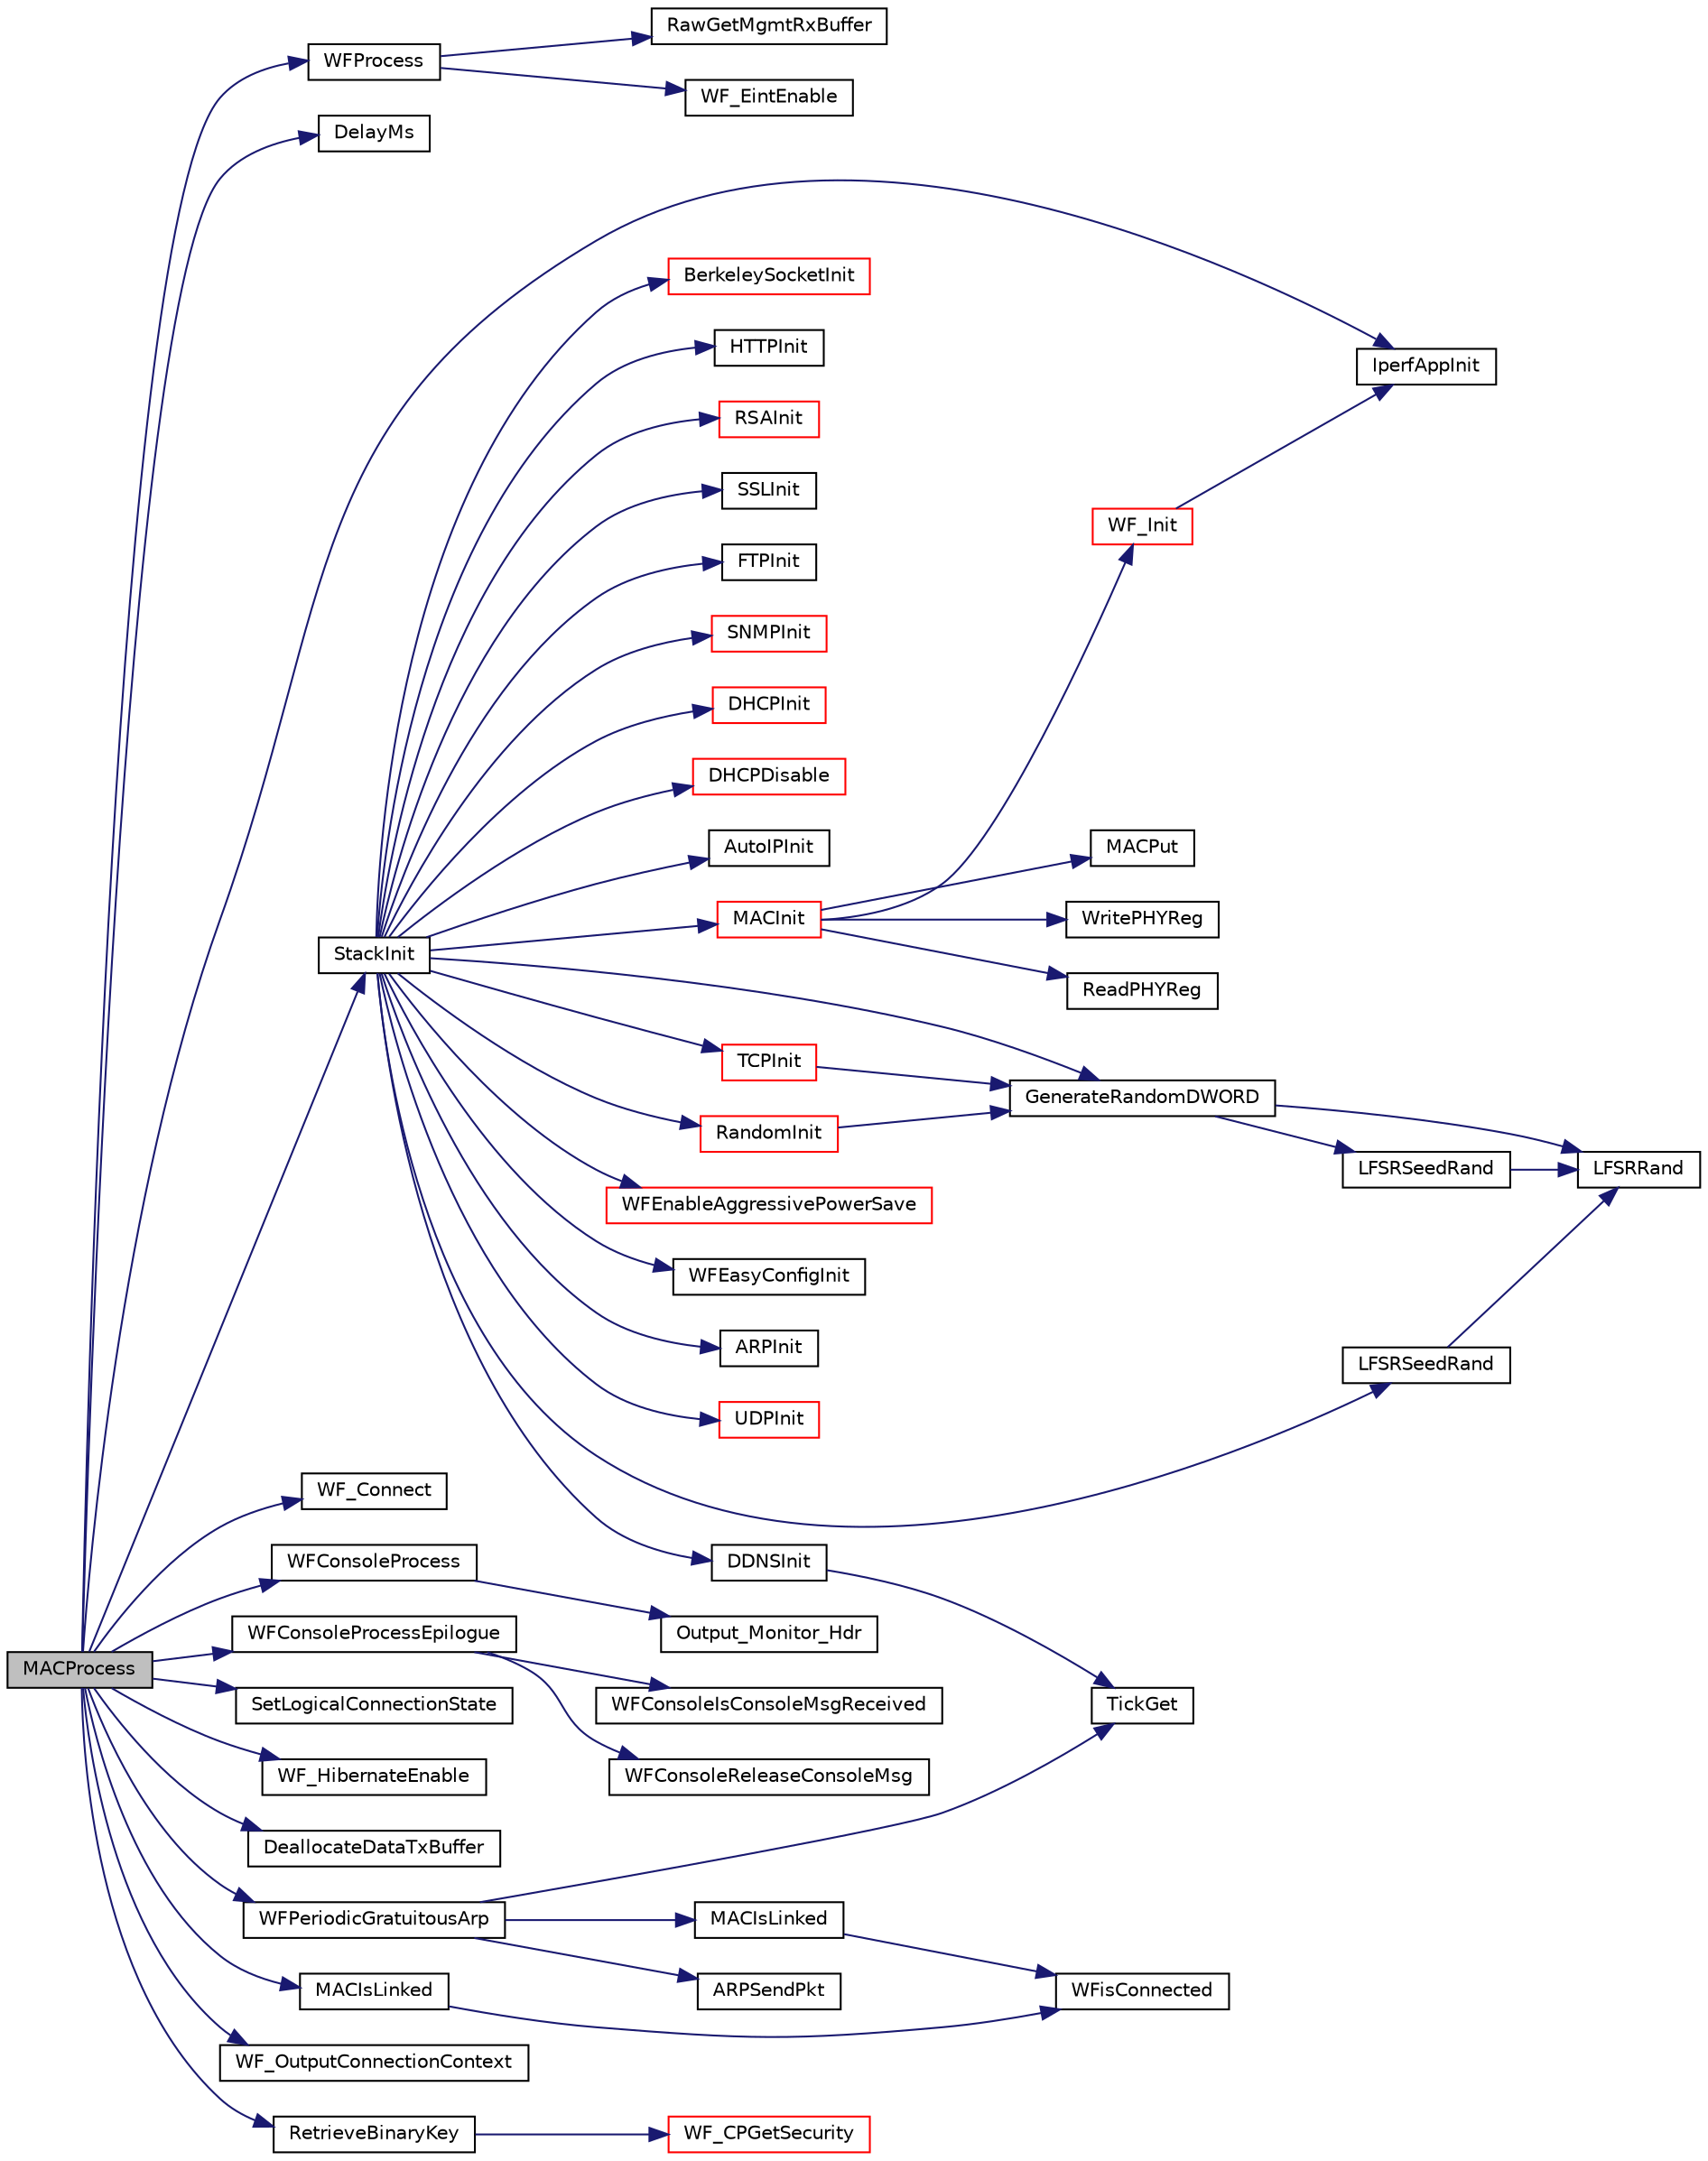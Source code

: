 digraph "MACProcess"
{
  edge [fontname="Helvetica",fontsize="10",labelfontname="Helvetica",labelfontsize="10"];
  node [fontname="Helvetica",fontsize="10",shape=record];
  rankdir="LR";
  Node1 [label="MACProcess",height=0.2,width=0.4,color="black", fillcolor="grey75", style="filled", fontcolor="black"];
  Node1 -> Node2 [color="midnightblue",fontsize="10",style="solid"];
  Node2 [label="WFProcess",height=0.2,width=0.4,color="black", fillcolor="white", style="filled",URL="$_w_f_api_8h.html#ab40c33ce57709d716eea07a0a76b16dd"];
  Node2 -> Node3 [color="midnightblue",fontsize="10",style="solid"];
  Node3 [label="RawGetMgmtRxBuffer",height=0.2,width=0.4,color="black", fillcolor="white", style="filled",URL="$_w_f_raw_8h.html#ad4dc4ee21d997183f947293c0a52d293"];
  Node2 -> Node4 [color="midnightblue",fontsize="10",style="solid"];
  Node4 [label="WF_EintEnable",height=0.2,width=0.4,color="black", fillcolor="white", style="filled",URL="$_w_f_api_8h.html#a939bc519999b13755ac6af4911d8fffb"];
  Node1 -> Node5 [color="midnightblue",fontsize="10",style="solid"];
  Node5 [label="DelayMs",height=0.2,width=0.4,color="black", fillcolor="white", style="filled",URL="$_time_delay_8c.html#ac0fb282a454001ee1813601dbb9f1bed"];
  Node1 -> Node6 [color="midnightblue",fontsize="10",style="solid"];
  Node6 [label="StackInit",height=0.2,width=0.4,color="black", fillcolor="white", style="filled",URL="$_stack_tsk_8h.html#af71915a2bb239ba8607e939c5943eb59"];
  Node6 -> Node7 [color="midnightblue",fontsize="10",style="solid"];
  Node7 [label="LFSRSeedRand",height=0.2,width=0.4,color="black", fillcolor="white", style="filled",URL="$_helpers_8h.html#a4cbb98a43546f70ea01fbf5408e72540"];
  Node7 -> Node8 [color="midnightblue",fontsize="10",style="solid"];
  Node8 [label="LFSRRand",height=0.2,width=0.4,color="black", fillcolor="white", style="filled",URL="$_helpers_8c.html#aa96b3af9ccf2d7d2a4558708b90981cd"];
  Node6 -> Node9 [color="midnightblue",fontsize="10",style="solid"];
  Node9 [label="GenerateRandomDWORD",height=0.2,width=0.4,color="black", fillcolor="white", style="filled",URL="$_helpers_8h.html#ab9a87e9fa459e39748e35e7b700077ed"];
  Node9 -> Node8 [color="midnightblue",fontsize="10",style="solid"];
  Node9 -> Node10 [color="midnightblue",fontsize="10",style="solid"];
  Node10 [label="LFSRSeedRand",height=0.2,width=0.4,color="black", fillcolor="white", style="filled",URL="$_helpers_8c.html#a4cbb98a43546f70ea01fbf5408e72540"];
  Node10 -> Node8 [color="midnightblue",fontsize="10",style="solid"];
  Node6 -> Node11 [color="midnightblue",fontsize="10",style="solid"];
  Node11 [label="MACInit",height=0.2,width=0.4,color="red", fillcolor="white", style="filled",URL="$_m_a_c_8h.html#a26cccc5919dcabb5777c3f6127648e9f"];
  Node11 -> Node12 [color="midnightblue",fontsize="10",style="solid"];
  Node12 [label="MACPut",height=0.2,width=0.4,color="black", fillcolor="white", style="filled",URL="$_e_n_c28_j60_8c.html#a9a1910d847af55acbfd90ef175be44b9"];
  Node11 -> Node13 [color="midnightblue",fontsize="10",style="solid"];
  Node13 [label="WritePHYReg",height=0.2,width=0.4,color="black", fillcolor="white", style="filled",URL="$_e_n_c28_j60_8c.html#a04609c1fdb5007eaa44b3b6d7da48c15"];
  Node11 -> Node14 [color="midnightblue",fontsize="10",style="solid"];
  Node14 [label="ReadPHYReg",height=0.2,width=0.4,color="black", fillcolor="white", style="filled",URL="$_e_n_c28_j60_8c.html#a81741d7c8ce6dbb91df36e900740ce7c"];
  Node11 -> Node15 [color="midnightblue",fontsize="10",style="solid"];
  Node15 [label="WF_Init",height=0.2,width=0.4,color="red", fillcolor="white", style="filled",URL="$_w_f_api_8h.html#a3c52cb8bd42cf87ccc32542fd9281c18"];
  Node15 -> Node16 [color="midnightblue",fontsize="10",style="solid"];
  Node16 [label="IperfAppInit",height=0.2,width=0.4,color="black", fillcolor="white", style="filled",URL="$_w_f_init_8c.html#a38aa9b3b13b9e93302e6401bf09bed4b"];
  Node6 -> Node17 [color="midnightblue",fontsize="10",style="solid"];
  Node17 [label="WFEnableAggressivePowerSave",height=0.2,width=0.4,color="red", fillcolor="white", style="filled",URL="$_w_f_mgmt_msg_8h.html#a0edd042310380fe3dd6a980abae84d16"];
  Node6 -> Node18 [color="midnightblue",fontsize="10",style="solid"];
  Node18 [label="WFEasyConfigInit",height=0.2,width=0.4,color="black", fillcolor="white", style="filled",URL="$_w_f_easy_config_8h.html#a216cf2166ac0176543e31134b63c6169"];
  Node6 -> Node19 [color="midnightblue",fontsize="10",style="solid"];
  Node19 [label="ARPInit",height=0.2,width=0.4,color="black", fillcolor="white", style="filled",URL="$_a_r_p_8h.html#a3cfc3a5e8219655fda663e05975b5db9"];
  Node6 -> Node20 [color="midnightblue",fontsize="10",style="solid"];
  Node20 [label="UDPInit",height=0.2,width=0.4,color="red", fillcolor="white", style="filled",URL="$_u_d_p_8h.html#a26be5362fd254b256ce49813760578ad"];
  Node6 -> Node21 [color="midnightblue",fontsize="10",style="solid"];
  Node21 [label="TCPInit",height=0.2,width=0.4,color="red", fillcolor="white", style="filled",URL="$_t_c_p_8h.html#aa14ab130bfd7824b97f571fe55139fc4"];
  Node21 -> Node9 [color="midnightblue",fontsize="10",style="solid"];
  Node6 -> Node22 [color="midnightblue",fontsize="10",style="solid"];
  Node22 [label="BerkeleySocketInit",height=0.2,width=0.4,color="red", fillcolor="white", style="filled",URL="$_berkeley_a_p_i_8h.html#a45a368cee3d8258e84f073890e86bf7f"];
  Node6 -> Node23 [color="midnightblue",fontsize="10",style="solid"];
  Node23 [label="HTTPInit",height=0.2,width=0.4,color="black", fillcolor="white", style="filled",URL="$___h_t_t_p2_8h.html#aee23d8df952c3c1a8466ce016e809d82"];
  Node6 -> Node24 [color="midnightblue",fontsize="10",style="solid"];
  Node24 [label="RSAInit",height=0.2,width=0.4,color="red", fillcolor="white", style="filled",URL="$_r_s_a_8h.html#aba0b39b1a461d50e0dc316b1ed3e1b21"];
  Node6 -> Node25 [color="midnightblue",fontsize="10",style="solid"];
  Node25 [label="SSLInit",height=0.2,width=0.4,color="black", fillcolor="white", style="filled",URL="$_s_s_l_8h.html#afcc6e2304cadd1aeded220c6e9b751a2"];
  Node6 -> Node26 [color="midnightblue",fontsize="10",style="solid"];
  Node26 [label="FTPInit",height=0.2,width=0.4,color="black", fillcolor="white", style="filled",URL="$_f_t_p_8h.html#a0a66c794d89e25e1a477229f941e2615"];
  Node6 -> Node27 [color="midnightblue",fontsize="10",style="solid"];
  Node27 [label="SNMPInit",height=0.2,width=0.4,color="red", fillcolor="white", style="filled",URL="$_s_n_m_p_8h.html#a79d23db507b4d1023fbe55de9ace75b7"];
  Node6 -> Node28 [color="midnightblue",fontsize="10",style="solid"];
  Node28 [label="DHCPInit",height=0.2,width=0.4,color="red", fillcolor="white", style="filled",URL="$_d_h_c_p_8h.html#afdc2678028f88194694b393cc79c8286"];
  Node6 -> Node29 [color="midnightblue",fontsize="10",style="solid"];
  Node29 [label="DHCPDisable",height=0.2,width=0.4,color="red", fillcolor="white", style="filled",URL="$_d_h_c_p_8h.html#ac36ee2c2bc10b40addc471e288cdf4af"];
  Node6 -> Node30 [color="midnightblue",fontsize="10",style="solid"];
  Node30 [label="AutoIPInit",height=0.2,width=0.4,color="black", fillcolor="white", style="filled",URL="$_auto_i_p_8h.html#a049774cbaba3a75c96793c2a1a7957e9"];
  Node6 -> Node31 [color="midnightblue",fontsize="10",style="solid"];
  Node31 [label="DDNSInit",height=0.2,width=0.4,color="black", fillcolor="white", style="filled",URL="$_dyn_d_n_s_8h.html#aa0e631e2fb1d2664e60ffc8f0a184dbe"];
  Node31 -> Node32 [color="midnightblue",fontsize="10",style="solid"];
  Node32 [label="TickGet",height=0.2,width=0.4,color="black", fillcolor="white", style="filled",URL="$_tick_8h.html#a035d1d3f8afdca7abedf588ee1b20af0"];
  Node6 -> Node33 [color="midnightblue",fontsize="10",style="solid"];
  Node33 [label="RandomInit",height=0.2,width=0.4,color="red", fillcolor="white", style="filled",URL="$_random_8h.html#ab27ff88517634ed914e777f243c01479"];
  Node33 -> Node9 [color="midnightblue",fontsize="10",style="solid"];
  Node1 -> Node16 [color="midnightblue",fontsize="10",style="solid"];
  Node1 -> Node34 [color="midnightblue",fontsize="10",style="solid"];
  Node34 [label="WF_Connect",height=0.2,width=0.4,color="black", fillcolor="white", style="filled",URL="$_w_f_mac_8c.html#a112a0c7a8a37f72cab76a6fcd3f4a4e1"];
  Node1 -> Node35 [color="midnightblue",fontsize="10",style="solid"];
  Node35 [label="WFConsoleProcess",height=0.2,width=0.4,color="black", fillcolor="white", style="filled",URL="$_w_f_console_8h.html#a08bebeac07c49ec2d103d7eda5841a4b"];
  Node35 -> Node36 [color="midnightblue",fontsize="10",style="solid"];
  Node36 [label="Output_Monitor_Hdr",height=0.2,width=0.4,color="black", fillcolor="white", style="filled",URL="$_w_f_console_8c.html#ad9e3c1553d567ce485f6e8ef1eb399b7"];
  Node1 -> Node37 [color="midnightblue",fontsize="10",style="solid"];
  Node37 [label="WFConsoleProcessEpilogue",height=0.2,width=0.4,color="black", fillcolor="white", style="filled",URL="$_w_f_console_8h.html#a780a76e11294990a58b6c71c2f7948bd"];
  Node37 -> Node38 [color="midnightblue",fontsize="10",style="solid"];
  Node38 [label="WFConsoleIsConsoleMsgReceived",height=0.2,width=0.4,color="black", fillcolor="white", style="filled",URL="$_w_f_console_8c.html#a57434e344f6a227b6f6f6997175cea67"];
  Node37 -> Node39 [color="midnightblue",fontsize="10",style="solid"];
  Node39 [label="WFConsoleReleaseConsoleMsg",height=0.2,width=0.4,color="black", fillcolor="white", style="filled",URL="$_w_f_console_8c.html#acfbfcfb3dc958a59c2b1f8d2a871bb28"];
  Node1 -> Node40 [color="midnightblue",fontsize="10",style="solid"];
  Node40 [label="SetLogicalConnectionState",height=0.2,width=0.4,color="black", fillcolor="white", style="filled",URL="$_w_f_driver_prv_8h.html#ae39f2dfabbf317721b95c85563aa02ab"];
  Node1 -> Node41 [color="midnightblue",fontsize="10",style="solid"];
  Node41 [label="WF_HibernateEnable",height=0.2,width=0.4,color="black", fillcolor="white", style="filled",URL="$_w_f_api_8h.html#af5cd4475b565b7846c3d27dd65b97d46"];
  Node1 -> Node42 [color="midnightblue",fontsize="10",style="solid"];
  Node42 [label="DeallocateDataTxBuffer",height=0.2,width=0.4,color="black", fillcolor="white", style="filled",URL="$_w_f_raw_8h.html#a270fb0e2bd37af95849fe1123203bef5"];
  Node1 -> Node43 [color="midnightblue",fontsize="10",style="solid"];
  Node43 [label="WFPeriodicGratuitousArp",height=0.2,width=0.4,color="black", fillcolor="white", style="filled",URL="$_w_f_mac_8c.html#a1570c09fc866aec85a413c831e292fda"];
  Node43 -> Node44 [color="midnightblue",fontsize="10",style="solid"];
  Node44 [label="MACIsLinked",height=0.2,width=0.4,color="black", fillcolor="white", style="filled",URL="$_w_f_mac_8c.html#a0b700fbc3ad2a6c7c389026bfd38e0f1"];
  Node44 -> Node45 [color="midnightblue",fontsize="10",style="solid"];
  Node45 [label="WFisConnected",height=0.2,width=0.4,color="black", fillcolor="white", style="filled",URL="$_w_f_driver_prv_8h.html#a362106faaf52a4ce9a1b9e6ca3297a1f"];
  Node43 -> Node32 [color="midnightblue",fontsize="10",style="solid"];
  Node43 -> Node46 [color="midnightblue",fontsize="10",style="solid"];
  Node46 [label="ARPSendPkt",height=0.2,width=0.4,color="black", fillcolor="white", style="filled",URL="$_w_f_mac_8c.html#a08ef88a80eac112205ecd84dbbc5a481"];
  Node1 -> Node47 [color="midnightblue",fontsize="10",style="solid"];
  Node47 [label="MACIsLinked",height=0.2,width=0.4,color="black", fillcolor="white", style="filled",URL="$_w_f_mac__24_g_8c.html#a0b700fbc3ad2a6c7c389026bfd38e0f1"];
  Node47 -> Node45 [color="midnightblue",fontsize="10",style="solid"];
  Node1 -> Node48 [color="midnightblue",fontsize="10",style="solid"];
  Node48 [label="WF_OutputConnectionContext",height=0.2,width=0.4,color="black", fillcolor="white", style="filled",URL="$_w_f_mac__24_g_8c.html#acc1c001c9f03fdf84e96825635f466f4"];
  Node1 -> Node49 [color="midnightblue",fontsize="10",style="solid"];
  Node49 [label="RetrieveBinaryKey",height=0.2,width=0.4,color="black", fillcolor="white", style="filled",URL="$_w_f_mac__24_g_8c.html#a7fb5adc7bc64ab3c4663821580ca90b4"];
  Node49 -> Node50 [color="midnightblue",fontsize="10",style="solid"];
  Node50 [label="WF_CPGetSecurity",height=0.2,width=0.4,color="red", fillcolor="white", style="filled",URL="$_w_f_api_8h.html#a44942b1dd837e1152987a37728bb50cb"];
}
